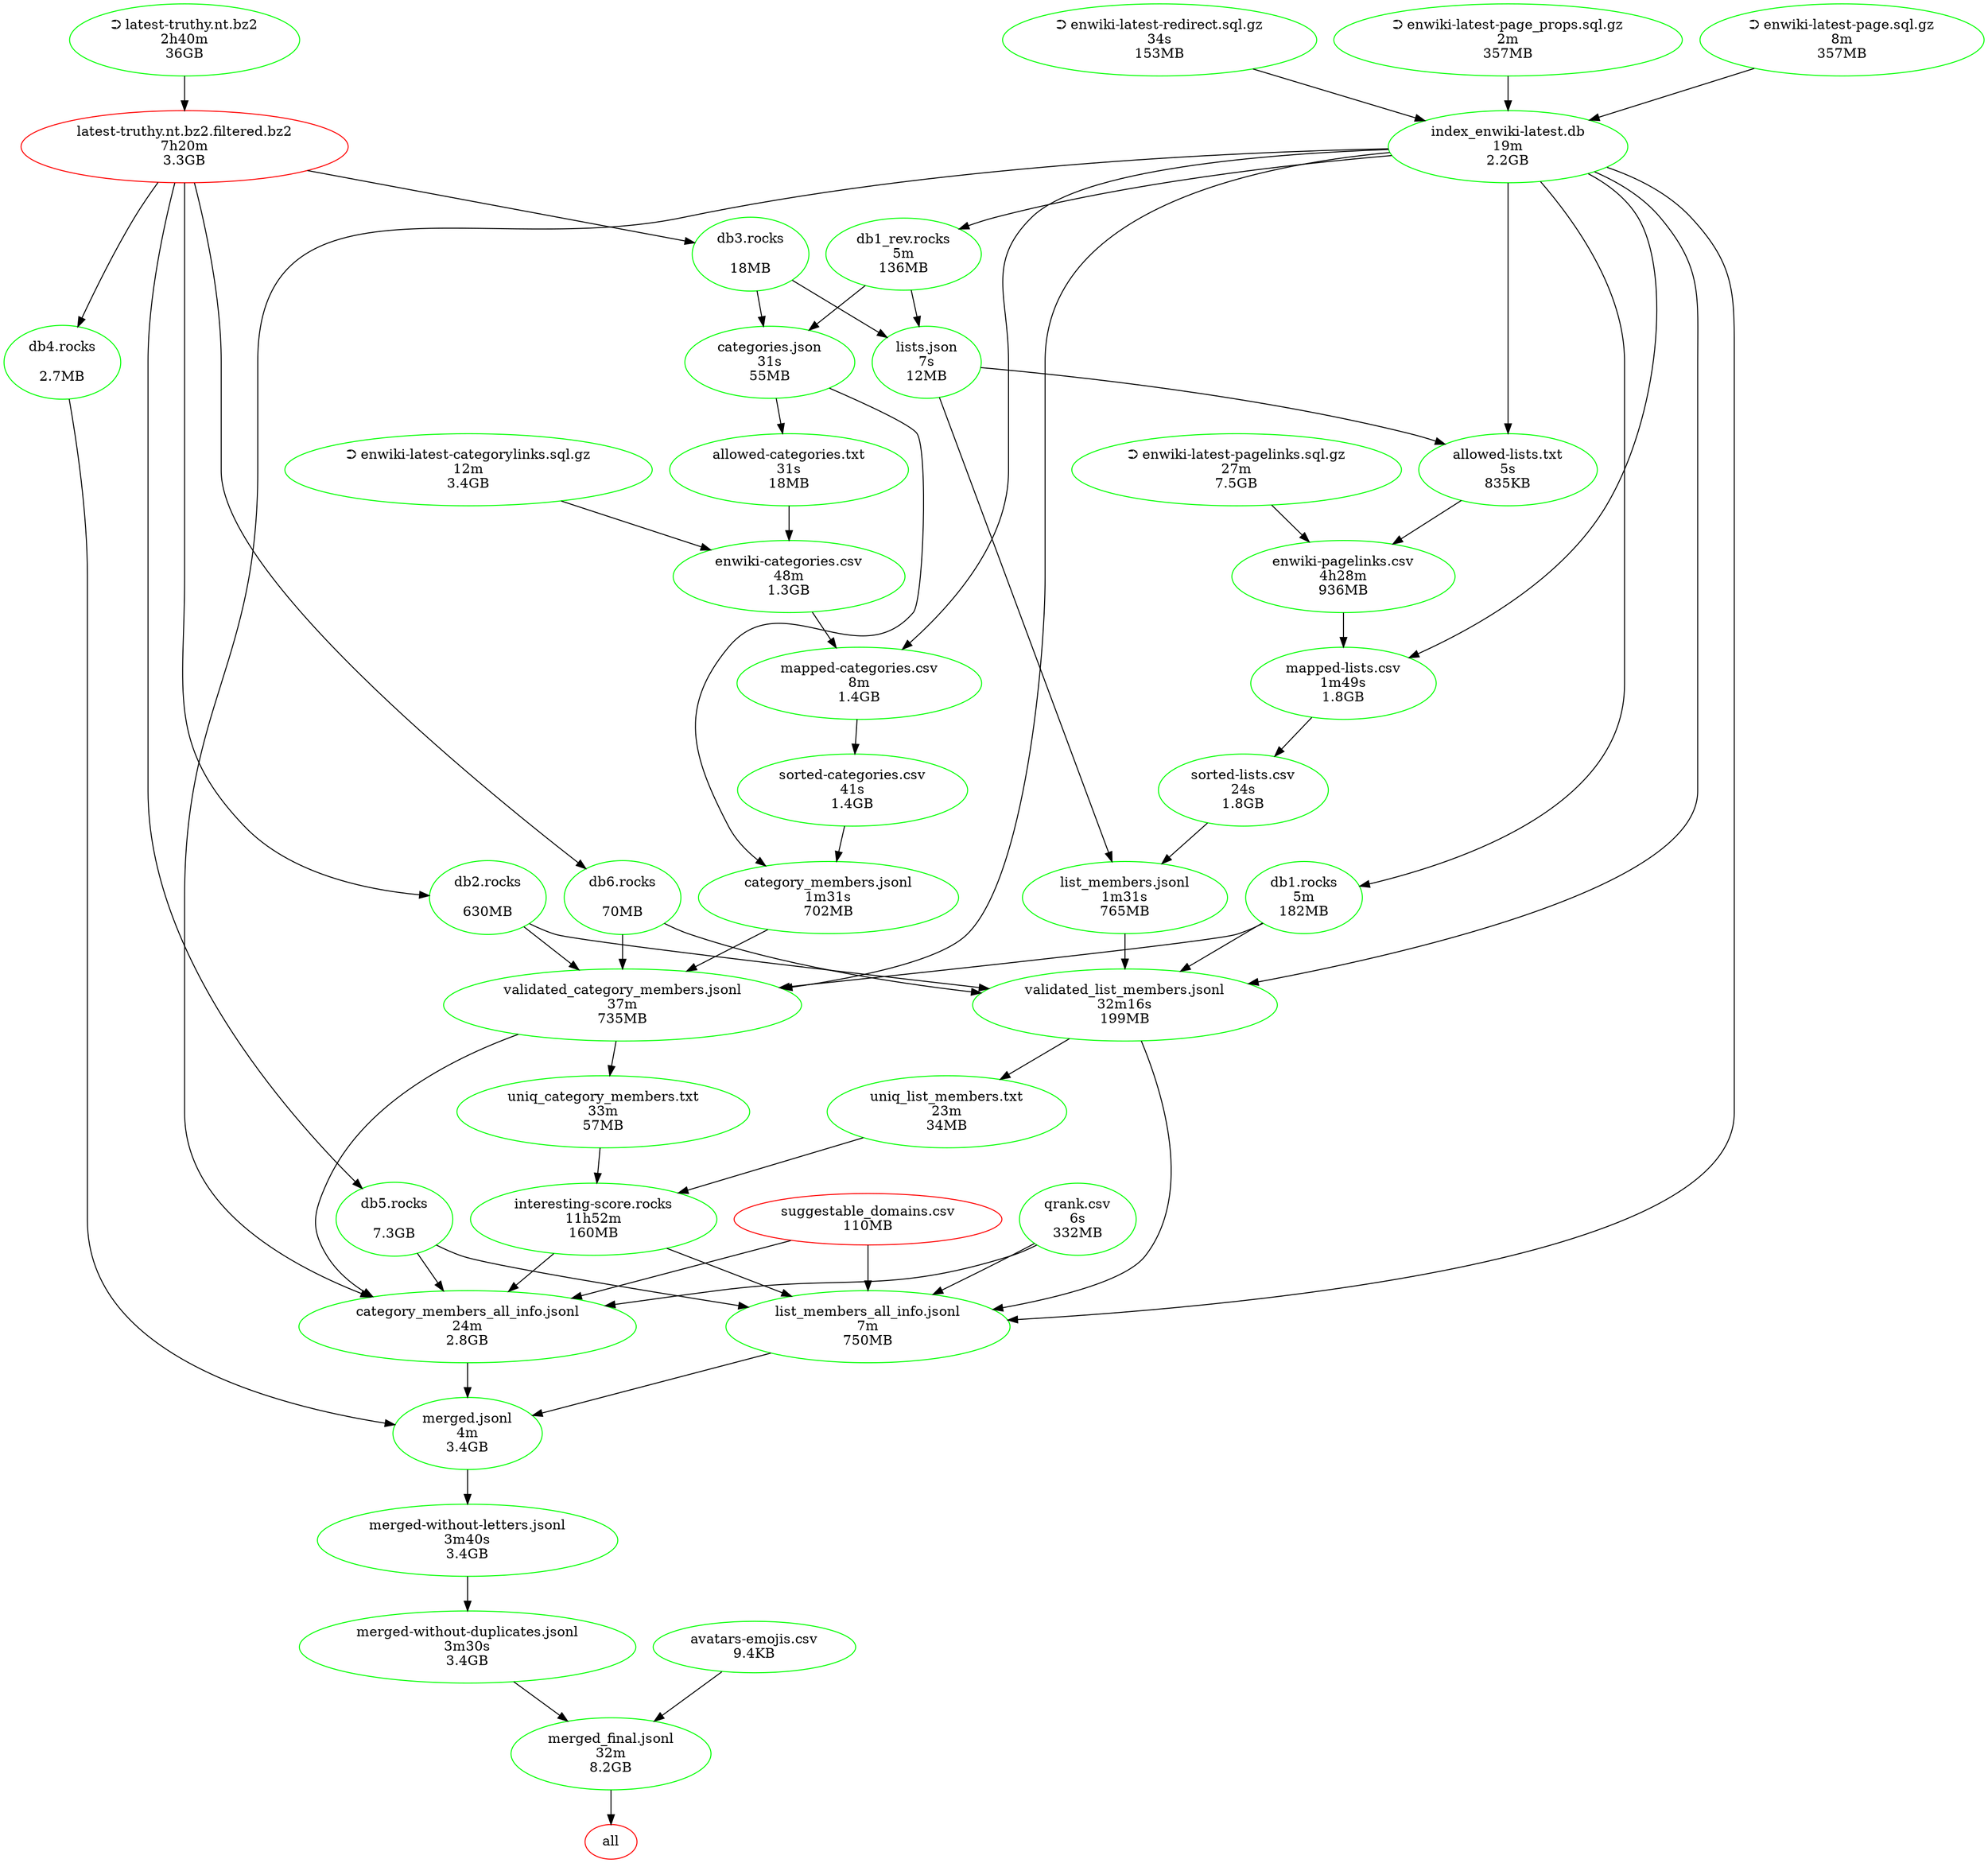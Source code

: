 digraph G {
n2[label="all", color="red"];
n31[label="interesting-score.rocks\n11h52m\n160MB", color="green"];
n29[label="allowed-categories.txt\n31s\n18MB", color="green"];
n14[label="allowed-lists.txt\n5s\n835KB", color="green"];
n30[label="categories.json\n31s\n55MB", color="green"];
n24[label="category_members.jsonl\n1m31s\n702MB", color="green"];
n33[label="category_members_all_info.jsonl\n24m\n2.8GB", color="green"];
n17[label="db1.rocks\n5m\n182MB", color="green"];
n16[label="db1_rev.rocks\n5m\n136MB", color="green"];
n19[label="db3.rocks\n\n18MB", color="green"];
n28[label="⮊ enwiki-latest-categorylinks.sql.gz\n12m\n3.4GB", color="green"];
n13[label="⮊ enwiki-latest-pagelinks.sql.gz\n27m\n7.5GB", color="green"];
n27[label="enwiki-categories.csv\n48m\n1.3GB", color="green"];
n21[label="⮊ enwiki-latest-redirect.sql.gz\n34s\n153MB", color="green"];
n12[label="enwiki-pagelinks.csv\n4h28m\n936MB", color="green"];
n20[label="index_enwiki-latest.db\n19m\n2.2GB", color="green"];
#n18[label="latest-all.nt.bz2.filtered.bz2\n20h29m\n3.5GB", color="red"];
n9[label="list_members.jsonl\n1m31s\n765MB", color="green"];
n7[label="list_members_all_info.jsonl\n7m\n750MB", color="green"];
n15[label="lists.json\n7s\n12MB", color="green"];
n26[label="mapped-categories.csv\n8m\n1.4GB", color="green"];
n11[label="mapped-lists.csv\n1m49s\n1.8GB", color="green"];
n6[label="merged.jsonl\n4m\n3.4GB", color="green"];
n5[label="merged-without-letters.jsonl\n3m40s\n3.4GB", color="green"];
n4[label="merged-without-duplicates.jsonl\n3m30s\n3.4GB", color="green"];
n3[label="merged_final.jsonl\n32m\n8.2GB", color="green"];
n25[label="sorted-categories.csv\n41s\n1.4GB", color="green"];
n10[label="sorted-lists.csv\n24s\n1.8GB", color="green"];
n32[label="suggestable_domains.csv\n110MB", color="red"];
n23[label="validated_category_members.jsonl\n37m\n735MB", color="green"];
n8[label="validated_list_members.jsonl\n32m16s\n199MB", color="green"];
n34[label="⮊ latest-truthy.nt.bz2\n2h40m\n36GB", color="green"];
n35[label="latest-truthy.nt.bz2.filtered.bz2\n7h20m\n3.3GB", color="red"];
#n36[label="⮊ latest-all.nt.bz2\n11h20m\n151GB", color="red"];
n37[label="⮊ enwiki-latest-page_props.sql.gz\n2m\n357MB", color="green"];
n38[label="⮊ enwiki-latest-page.sql.gz\n8m\n357MB", color="green"];
n39[label="qrank.csv\n6s\n332MB", color="green"];
n40[label="db2.rocks\n\n630MB", color="green"];
n41[label="db4.rocks\n\n2.7MB", color="green"];
n42[label="db5.rocks\n\n7.3GB", color="green"];
n43[label="db6.rocks\n\n70MB", color="green"];
n44[label="avatars-emojis.csv\n9.4KB", color="green"];
n45[label="uniq_category_members.txt\n33m\n57MB", color="green"];
n46[label="uniq_list_members.txt\n23m\n34MB", color="green"];
n31 -> n33;
n31 -> n7;
n8 -> n46
n23 -> n45;
n3 -> n2 ; 
n45 -> n31; 
n46 -> n31; 
n30 -> n29 ; 
n20 -> n14 ; 
n15 -> n14 ; 
n16 -> n30 ; 
n19 -> n30 ; 
n30 -> n24 ; 
n25 -> n24 ; 
n32 -> n33 ; 
n23 -> n33 ; 
n20 -> n17 ; 
n20 -> n16 ; 
n29 -> n27 ; 
n28 -> n27 ; 
n14 -> n12 ; 
n13 -> n12 ; 
n21 -> n20 ; 
n15 -> n9 ; 
n10 -> n9 ; 
n32 -> n7 ; 
n8 -> n7 ; 
n16 -> n15 ; 
n19 -> n15 ; 
n27 -> n26 ; 
n20 -> n26 ; 
n12 -> n11 ; 
n20 -> n11 ; 
n33 -> n6 ; 
n7 -> n6 ; 
n6 -> n5 ; 
n5 -> n4 ; 
n4 -> n3 ; 
n26 -> n25 ; 
n11 -> n10 ; 
n24 -> n23 ; 
n9 -> n8 ; 
n34 -> n35;
#n36 -> n18;
n38 -> n20;
n17 -> n8 ; 
n40 -> n8 ; 
n43 -> n8 ; 
n20 -> n8 ; 
n17 -> n23 ; 
n40 -> n23 ; 
n43 -> n23 ; 
n20 -> n23 ; 
n42 -> n33 ; 
n42 -> n7 ; 
n20 -> n33 ; 
n20 -> n7 ; 
n41 -> n6 ;
n44 -> n3 ;
n39 -> n33 ;
n39 -> n7 ;
n35 -> n19 ;
n35 -> n40 ;
n35 -> n41 ;
n35 -> n42 ;
n35 -> n43 ;
n37 -> n20;
}

